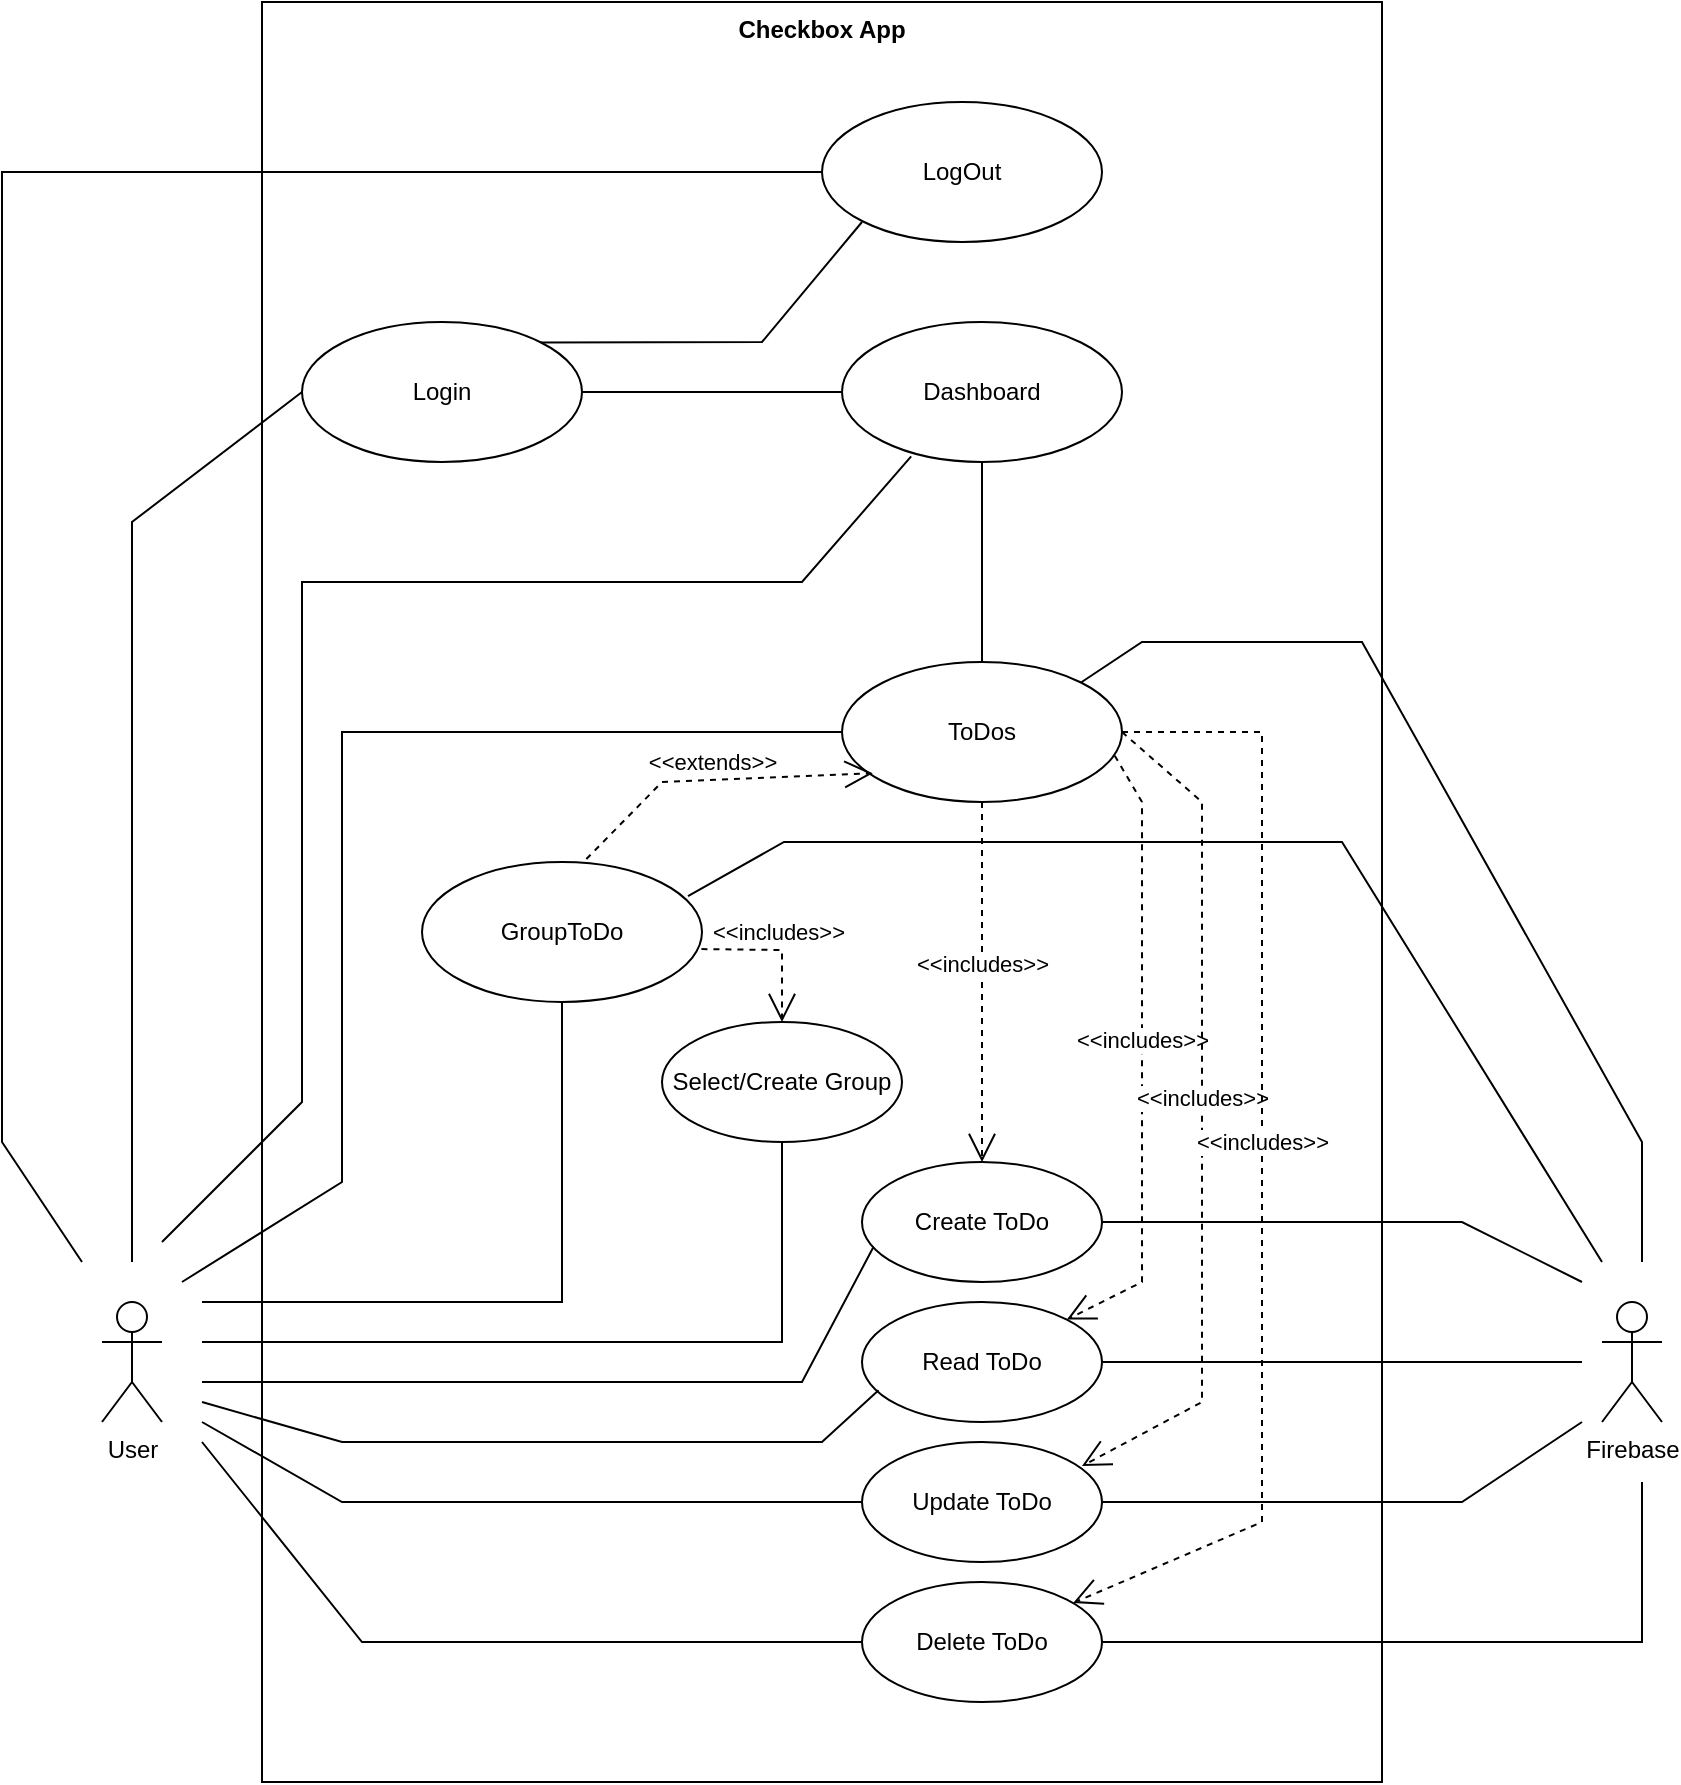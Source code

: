 <mxfile version="21.0.2" type="github">
  <diagram name="Seite-1" id="TJemyQbPq3wl4OqStQ6N">
    <mxGraphModel dx="1499" dy="826" grid="1" gridSize="10" guides="1" tooltips="1" connect="1" arrows="1" fold="1" page="1" pageScale="1" pageWidth="1169" pageHeight="1654" math="0" shadow="0">
      <root>
        <mxCell id="0" />
        <mxCell id="1" parent="0" />
        <mxCell id="Yu1B-bsO_HYhuqAgiysn-1" value="User" style="shape=umlActor;verticalLabelPosition=bottom;verticalAlign=top;html=1;outlineConnect=0;" parent="1" vertex="1">
          <mxGeometry x="130" y="740" width="30" height="60" as="geometry" />
        </mxCell>
        <mxCell id="Yu1B-bsO_HYhuqAgiysn-5" value="Checkbox App" style="shape=rect;html=1;verticalAlign=top;fontStyle=1;whiteSpace=wrap;align=center;" parent="1" vertex="1">
          <mxGeometry x="210" y="90" width="560" height="890" as="geometry" />
        </mxCell>
        <mxCell id="Yu1B-bsO_HYhuqAgiysn-6" value="Login" style="ellipse;whiteSpace=wrap;html=1;" parent="1" vertex="1">
          <mxGeometry x="230" y="250" width="140" height="70" as="geometry" />
        </mxCell>
        <mxCell id="Yu1B-bsO_HYhuqAgiysn-7" value="Dashboard" style="ellipse;whiteSpace=wrap;html=1;" parent="1" vertex="1">
          <mxGeometry x="500" y="250" width="140" height="70" as="geometry" />
        </mxCell>
        <mxCell id="Yu1B-bsO_HYhuqAgiysn-9" value="" style="edgeStyle=none;html=1;endArrow=none;verticalAlign=bottom;rounded=0;exitX=1;exitY=0.5;exitDx=0;exitDy=0;entryX=0;entryY=0.5;entryDx=0;entryDy=0;" parent="1" source="Yu1B-bsO_HYhuqAgiysn-6" target="Yu1B-bsO_HYhuqAgiysn-7" edge="1">
          <mxGeometry width="160" relative="1" as="geometry">
            <mxPoint x="620" y="810" as="sourcePoint" />
            <mxPoint x="780" y="810" as="targetPoint" />
          </mxGeometry>
        </mxCell>
        <mxCell id="Yu1B-bsO_HYhuqAgiysn-10" value="ToDos" style="ellipse;whiteSpace=wrap;html=1;" parent="1" vertex="1">
          <mxGeometry x="500" y="420" width="140" height="70" as="geometry" />
        </mxCell>
        <mxCell id="Yu1B-bsO_HYhuqAgiysn-11" value="" style="edgeStyle=none;html=1;endArrow=none;verticalAlign=bottom;rounded=0;exitX=0.5;exitY=1;exitDx=0;exitDy=0;entryX=0.5;entryY=0;entryDx=0;entryDy=0;" parent="1" source="Yu1B-bsO_HYhuqAgiysn-7" target="Yu1B-bsO_HYhuqAgiysn-10" edge="1">
          <mxGeometry width="160" relative="1" as="geometry">
            <mxPoint x="620" y="810" as="sourcePoint" />
            <mxPoint x="780" y="810" as="targetPoint" />
          </mxGeometry>
        </mxCell>
        <mxCell id="Yu1B-bsO_HYhuqAgiysn-13" value="Create ToDo" style="ellipse;whiteSpace=wrap;html=1;" parent="1" vertex="1">
          <mxGeometry x="510" y="670" width="120" height="60" as="geometry" />
        </mxCell>
        <mxCell id="Yu1B-bsO_HYhuqAgiysn-14" value="Read ToDo" style="ellipse;whiteSpace=wrap;html=1;" parent="1" vertex="1">
          <mxGeometry x="510" y="740" width="120" height="60" as="geometry" />
        </mxCell>
        <mxCell id="Yu1B-bsO_HYhuqAgiysn-15" value="Update ToDo" style="ellipse;whiteSpace=wrap;html=1;" parent="1" vertex="1">
          <mxGeometry x="510" y="810" width="120" height="60" as="geometry" />
        </mxCell>
        <mxCell id="Yu1B-bsO_HYhuqAgiysn-16" value="Delete ToDo" style="ellipse;whiteSpace=wrap;html=1;" parent="1" vertex="1">
          <mxGeometry x="510" y="880" width="120" height="60" as="geometry" />
        </mxCell>
        <mxCell id="AKb8ZhRn32Vqat9RDE_g-5" value="" style="edgeStyle=none;html=1;endArrow=none;verticalAlign=bottom;rounded=0;entryX=0;entryY=0.5;entryDx=0;entryDy=0;" parent="1" target="Yu1B-bsO_HYhuqAgiysn-10" edge="1">
          <mxGeometry width="160" relative="1" as="geometry">
            <mxPoint x="170" y="730" as="sourcePoint" />
            <mxPoint x="480" y="610" as="targetPoint" />
            <Array as="points">
              <mxPoint x="250" y="680" />
              <mxPoint x="250" y="455" />
              <mxPoint x="320" y="455" />
            </Array>
          </mxGeometry>
        </mxCell>
        <mxCell id="AKb8ZhRn32Vqat9RDE_g-6" value="GroupToDo" style="ellipse;whiteSpace=wrap;html=1;" parent="1" vertex="1">
          <mxGeometry x="290" y="520" width="140" height="70" as="geometry" />
        </mxCell>
        <mxCell id="AKb8ZhRn32Vqat9RDE_g-7" value="&amp;lt;&amp;lt;extends&amp;gt;&amp;gt;" style="edgeStyle=none;html=1;endArrow=open;endFill=0;endSize=12;verticalAlign=bottom;rounded=0;exitX=0.587;exitY=-0.021;exitDx=0;exitDy=0;dashed=1;exitPerimeter=0;entryX=0.11;entryY=0.794;entryDx=0;entryDy=0;entryPerimeter=0;" parent="1" source="AKb8ZhRn32Vqat9RDE_g-6" target="Yu1B-bsO_HYhuqAgiysn-10" edge="1">
          <mxGeometry x="-0.005" width="160" relative="1" as="geometry">
            <mxPoint x="640" y="980" as="sourcePoint" />
            <mxPoint x="718" y="1082" as="targetPoint" />
            <mxPoint as="offset" />
            <Array as="points">
              <mxPoint x="410" y="480" />
            </Array>
          </mxGeometry>
        </mxCell>
        <mxCell id="AKb8ZhRn32Vqat9RDE_g-8" value="" style="edgeStyle=none;html=1;endArrow=none;verticalAlign=bottom;rounded=0;entryX=0;entryY=0.5;entryDx=0;entryDy=0;" parent="1" target="Yu1B-bsO_HYhuqAgiysn-6" edge="1">
          <mxGeometry width="160" relative="1" as="geometry">
            <mxPoint x="145" y="720" as="sourcePoint" />
            <mxPoint x="450" y="780" as="targetPoint" />
            <Array as="points">
              <mxPoint x="145" y="545" />
              <mxPoint x="145" y="350" />
            </Array>
          </mxGeometry>
        </mxCell>
        <mxCell id="AKb8ZhRn32Vqat9RDE_g-9" value="" style="edgeStyle=none;html=1;endArrow=none;verticalAlign=bottom;rounded=0;entryX=0.5;entryY=1;entryDx=0;entryDy=0;" parent="1" target="AKb8ZhRn32Vqat9RDE_g-6" edge="1">
          <mxGeometry width="160" relative="1" as="geometry">
            <mxPoint x="180" y="740" as="sourcePoint" />
            <mxPoint x="205" y="712.5" as="targetPoint" />
            <Array as="points">
              <mxPoint x="360" y="740" />
              <mxPoint x="360" y="660" />
            </Array>
          </mxGeometry>
        </mxCell>
        <mxCell id="AKb8ZhRn32Vqat9RDE_g-10" value="LogOut" style="ellipse;whiteSpace=wrap;html=1;" parent="1" vertex="1">
          <mxGeometry x="490" y="140" width="140" height="70" as="geometry" />
        </mxCell>
        <mxCell id="AKb8ZhRn32Vqat9RDE_g-11" value="" style="edgeStyle=none;html=1;endArrow=none;verticalAlign=bottom;rounded=0;exitX=1;exitY=0;exitDx=0;exitDy=0;entryX=0;entryY=1;entryDx=0;entryDy=0;" parent="1" source="Yu1B-bsO_HYhuqAgiysn-6" target="AKb8ZhRn32Vqat9RDE_g-10" edge="1">
          <mxGeometry width="160" relative="1" as="geometry">
            <mxPoint x="390" y="510" as="sourcePoint" />
            <mxPoint x="500" y="200" as="targetPoint" />
            <Array as="points">
              <mxPoint x="460" y="260" />
              <mxPoint x="510" y="200" />
            </Array>
          </mxGeometry>
        </mxCell>
        <mxCell id="AKb8ZhRn32Vqat9RDE_g-12" value="" style="edgeStyle=none;html=1;endArrow=none;verticalAlign=bottom;rounded=0;entryX=0;entryY=0.5;entryDx=0;entryDy=0;" parent="1" target="AKb8ZhRn32Vqat9RDE_g-10" edge="1">
          <mxGeometry width="160" relative="1" as="geometry">
            <mxPoint x="120" y="720" as="sourcePoint" />
            <mxPoint x="310" y="880" as="targetPoint" />
            <Array as="points">
              <mxPoint x="80" y="660" />
              <mxPoint x="80" y="175" />
            </Array>
          </mxGeometry>
        </mxCell>
        <mxCell id="AKb8ZhRn32Vqat9RDE_g-19" value="" style="edgeStyle=none;html=1;endArrow=none;verticalAlign=bottom;rounded=0;entryX=0.046;entryY=0.715;entryDx=0;entryDy=0;entryPerimeter=0;" parent="1" target="Yu1B-bsO_HYhuqAgiysn-13" edge="1">
          <mxGeometry width="160" relative="1" as="geometry">
            <mxPoint x="180" y="780" as="sourcePoint" />
            <mxPoint x="660" y="730" as="targetPoint" />
            <Array as="points">
              <mxPoint x="270" y="780" />
              <mxPoint x="480" y="780" />
            </Array>
          </mxGeometry>
        </mxCell>
        <mxCell id="AKb8ZhRn32Vqat9RDE_g-20" value="" style="edgeStyle=none;html=1;endArrow=none;verticalAlign=bottom;rounded=0;entryX=0.069;entryY=0.736;entryDx=0;entryDy=0;entryPerimeter=0;" parent="1" target="Yu1B-bsO_HYhuqAgiysn-14" edge="1">
          <mxGeometry width="160" relative="1" as="geometry">
            <mxPoint x="180" y="790" as="sourcePoint" />
            <mxPoint x="340" y="769.58" as="targetPoint" />
            <Array as="points">
              <mxPoint x="250" y="810" />
              <mxPoint x="490" y="810" />
            </Array>
          </mxGeometry>
        </mxCell>
        <mxCell id="AKb8ZhRn32Vqat9RDE_g-21" value="" style="edgeStyle=none;html=1;endArrow=none;verticalAlign=bottom;rounded=0;entryX=0;entryY=0.5;entryDx=0;entryDy=0;" parent="1" target="Yu1B-bsO_HYhuqAgiysn-15" edge="1">
          <mxGeometry width="160" relative="1" as="geometry">
            <mxPoint x="180" y="800" as="sourcePoint" />
            <mxPoint x="680" y="790.42" as="targetPoint" />
            <Array as="points">
              <mxPoint x="250" y="840" />
            </Array>
          </mxGeometry>
        </mxCell>
        <mxCell id="AKb8ZhRn32Vqat9RDE_g-22" value="" style="edgeStyle=none;html=1;endArrow=none;verticalAlign=bottom;rounded=0;entryX=0;entryY=0.5;entryDx=0;entryDy=0;" parent="1" target="Yu1B-bsO_HYhuqAgiysn-16" edge="1">
          <mxGeometry width="160" relative="1" as="geometry">
            <mxPoint x="180" y="810" as="sourcePoint" />
            <mxPoint x="680" y="860" as="targetPoint" />
            <Array as="points">
              <mxPoint x="260" y="910" />
            </Array>
          </mxGeometry>
        </mxCell>
        <mxCell id="AKb8ZhRn32Vqat9RDE_g-23" value="&amp;lt;&amp;lt;includes&amp;gt;&amp;gt;" style="edgeStyle=none;html=1;endArrow=open;endFill=0;endSize=12;verticalAlign=bottom;rounded=0;dashed=1;" parent="1" source="Yu1B-bsO_HYhuqAgiysn-10" target="Yu1B-bsO_HYhuqAgiysn-13" edge="1">
          <mxGeometry width="160" relative="1" as="geometry">
            <mxPoint x="640" y="720" as="sourcePoint" />
            <mxPoint x="800" y="720" as="targetPoint" />
          </mxGeometry>
        </mxCell>
        <mxCell id="AKb8ZhRn32Vqat9RDE_g-25" value="" style="edgeStyle=none;html=1;endArrow=none;verticalAlign=bottom;rounded=0;entryX=1;entryY=0.5;entryDx=0;entryDy=0;startArrow=none;" parent="1" target="Yu1B-bsO_HYhuqAgiysn-16" edge="1">
          <mxGeometry width="160" relative="1" as="geometry">
            <mxPoint x="900" y="830" as="sourcePoint" />
            <mxPoint x="1289" y="870" as="targetPoint" />
            <Array as="points">
              <mxPoint x="900" y="910" />
            </Array>
          </mxGeometry>
        </mxCell>
        <mxCell id="AKb8ZhRn32Vqat9RDE_g-27" value="" style="edgeStyle=none;html=1;endArrow=none;verticalAlign=bottom;rounded=0;entryX=1;entryY=0.5;entryDx=0;entryDy=0;" parent="1" target="Yu1B-bsO_HYhuqAgiysn-15" edge="1">
          <mxGeometry width="160" relative="1" as="geometry">
            <mxPoint x="870" y="800" as="sourcePoint" />
            <mxPoint x="800" y="840" as="targetPoint" />
            <Array as="points">
              <mxPoint x="810" y="840" />
            </Array>
          </mxGeometry>
        </mxCell>
        <mxCell id="AKb8ZhRn32Vqat9RDE_g-28" value="&amp;lt;&amp;lt;includes&amp;gt;&amp;gt;" style="edgeStyle=none;html=1;endArrow=open;endFill=0;endSize=12;verticalAlign=bottom;rounded=0;dashed=1;exitX=0.974;exitY=0.669;exitDx=0;exitDy=0;exitPerimeter=0;entryX=1;entryY=0;entryDx=0;entryDy=0;" parent="1" source="Yu1B-bsO_HYhuqAgiysn-10" target="Yu1B-bsO_HYhuqAgiysn-14" edge="1">
          <mxGeometry width="160" relative="1" as="geometry">
            <mxPoint x="646" y="666" as="sourcePoint" />
            <mxPoint x="793" y="759" as="targetPoint" />
            <Array as="points">
              <mxPoint x="650" y="490" />
              <mxPoint x="650" y="730" />
            </Array>
          </mxGeometry>
        </mxCell>
        <mxCell id="AKb8ZhRn32Vqat9RDE_g-30" value="&amp;lt;&amp;lt;includes&amp;gt;&amp;gt;" style="edgeStyle=none;html=1;endArrow=open;endFill=0;endSize=12;verticalAlign=bottom;rounded=0;dashed=1;exitX=1;exitY=0.5;exitDx=0;exitDy=0;entryX=1;entryY=0;entryDx=0;entryDy=0;" parent="1" source="Yu1B-bsO_HYhuqAgiysn-10" edge="1">
          <mxGeometry width="160" relative="1" as="geometry">
            <mxPoint x="644" y="540" as="sourcePoint" />
            <mxPoint x="620" y="822" as="targetPoint" />
            <Array as="points">
              <mxPoint x="680" y="490" />
              <mxPoint x="680" y="790" />
            </Array>
          </mxGeometry>
        </mxCell>
        <mxCell id="AKb8ZhRn32Vqat9RDE_g-31" value="&amp;lt;&amp;lt;includes&amp;gt;&amp;gt;" style="edgeStyle=none;html=1;endArrow=open;endFill=0;endSize=12;verticalAlign=bottom;rounded=0;dashed=1;exitX=1;exitY=0.5;exitDx=0;exitDy=0;" parent="1" source="Yu1B-bsO_HYhuqAgiysn-10" target="Yu1B-bsO_HYhuqAgiysn-16" edge="1">
          <mxGeometry width="160" relative="1" as="geometry">
            <mxPoint x="660" y="516.5" as="sourcePoint" />
            <mxPoint x="640" y="883.5" as="targetPoint" />
            <Array as="points">
              <mxPoint x="710" y="455" />
              <mxPoint x="710" y="850" />
            </Array>
          </mxGeometry>
        </mxCell>
        <mxCell id="AKb8ZhRn32Vqat9RDE_g-32" value="" style="edgeStyle=none;html=1;endArrow=none;verticalAlign=bottom;rounded=0;entryX=1;entryY=0.5;entryDx=0;entryDy=0;" parent="1" edge="1">
          <mxGeometry width="160" relative="1" as="geometry">
            <mxPoint x="870" y="770" as="sourcePoint" />
            <mxPoint x="630" y="770" as="targetPoint" />
            <Array as="points">
              <mxPoint x="790" y="770" />
            </Array>
          </mxGeometry>
        </mxCell>
        <mxCell id="AKb8ZhRn32Vqat9RDE_g-33" value="" style="edgeStyle=none;html=1;endArrow=none;verticalAlign=bottom;rounded=0;entryX=1;entryY=0.5;entryDx=0;entryDy=0;" parent="1" edge="1">
          <mxGeometry width="160" relative="1" as="geometry">
            <mxPoint x="870" y="730" as="sourcePoint" />
            <mxPoint x="630" y="700" as="targetPoint" />
            <Array as="points">
              <mxPoint x="810" y="700" />
              <mxPoint x="760" y="700" />
            </Array>
          </mxGeometry>
        </mxCell>
        <mxCell id="AKb8ZhRn32Vqat9RDE_g-35" value="" style="edgeStyle=none;html=1;endArrow=none;verticalAlign=bottom;rounded=0;entryX=0.247;entryY=0.96;entryDx=0;entryDy=0;entryPerimeter=0;" parent="1" target="Yu1B-bsO_HYhuqAgiysn-7" edge="1">
          <mxGeometry width="160" relative="1" as="geometry">
            <mxPoint x="160" y="710" as="sourcePoint" />
            <mxPoint x="265" y="260" as="targetPoint" />
            <Array as="points">
              <mxPoint x="230" y="640" />
              <mxPoint x="230" y="380" />
              <mxPoint x="480" y="380" />
            </Array>
          </mxGeometry>
        </mxCell>
        <mxCell id="AKb8ZhRn32Vqat9RDE_g-14" value="Firebase" style="shape=umlActor;verticalLabelPosition=bottom;verticalAlign=top;html=1;outlineConnect=0;" parent="1" vertex="1">
          <mxGeometry x="880" y="740" width="30" height="60" as="geometry" />
        </mxCell>
        <mxCell id="qkPJ8-psbGiCIEggVxkH-1" value="&lt;div&gt;Select/Create Group&lt;/div&gt;" style="ellipse;whiteSpace=wrap;html=1;" vertex="1" parent="1">
          <mxGeometry x="410" y="600" width="120" height="60" as="geometry" />
        </mxCell>
        <mxCell id="qkPJ8-psbGiCIEggVxkH-2" value="&amp;lt;&amp;lt;includes&amp;gt;&amp;gt;" style="edgeStyle=none;html=1;endArrow=open;endFill=0;endSize=12;verticalAlign=bottom;rounded=0;dashed=1;exitX=0.998;exitY=0.622;exitDx=0;exitDy=0;exitPerimeter=0;entryX=0.5;entryY=0;entryDx=0;entryDy=0;" edge="1" parent="1" source="AKb8ZhRn32Vqat9RDE_g-6" target="qkPJ8-psbGiCIEggVxkH-1">
          <mxGeometry width="160" relative="1" as="geometry">
            <mxPoint x="469.5" y="590" as="sourcePoint" />
            <mxPoint x="469.5" y="770" as="targetPoint" />
            <Array as="points">
              <mxPoint x="470" y="564" />
            </Array>
          </mxGeometry>
        </mxCell>
        <mxCell id="qkPJ8-psbGiCIEggVxkH-4" value="" style="edgeStyle=none;html=1;endArrow=none;verticalAlign=bottom;rounded=0;entryX=0.5;entryY=1;entryDx=0;entryDy=0;" edge="1" parent="1" target="qkPJ8-psbGiCIEggVxkH-1">
          <mxGeometry width="160" relative="1" as="geometry">
            <mxPoint x="180" y="760" as="sourcePoint" />
            <mxPoint x="360" y="610" as="targetPoint" />
            <Array as="points">
              <mxPoint x="250" y="760" />
              <mxPoint x="470" y="760" />
            </Array>
          </mxGeometry>
        </mxCell>
        <mxCell id="qkPJ8-psbGiCIEggVxkH-5" value="" style="edgeStyle=none;html=1;endArrow=none;verticalAlign=bottom;rounded=0;entryX=1;entryY=0;entryDx=0;entryDy=0;" edge="1" parent="1" target="Yu1B-bsO_HYhuqAgiysn-10">
          <mxGeometry width="160" relative="1" as="geometry">
            <mxPoint x="900" y="720" as="sourcePoint" />
            <mxPoint x="630" y="430" as="targetPoint" />
            <Array as="points">
              <mxPoint x="900" y="660" />
              <mxPoint x="760" y="410" />
              <mxPoint x="650" y="410" />
            </Array>
          </mxGeometry>
        </mxCell>
        <mxCell id="qkPJ8-psbGiCIEggVxkH-6" value="" style="edgeStyle=none;html=1;endArrow=none;verticalAlign=bottom;rounded=0;entryX=0.95;entryY=0.243;entryDx=0;entryDy=0;entryPerimeter=0;" edge="1" parent="1" target="AKb8ZhRn32Vqat9RDE_g-6">
          <mxGeometry width="160" relative="1" as="geometry">
            <mxPoint x="880" y="720" as="sourcePoint" />
            <mxPoint x="430" y="540" as="targetPoint" />
            <Array as="points">
              <mxPoint x="750" y="510" />
              <mxPoint x="471" y="510" />
            </Array>
          </mxGeometry>
        </mxCell>
      </root>
    </mxGraphModel>
  </diagram>
</mxfile>
